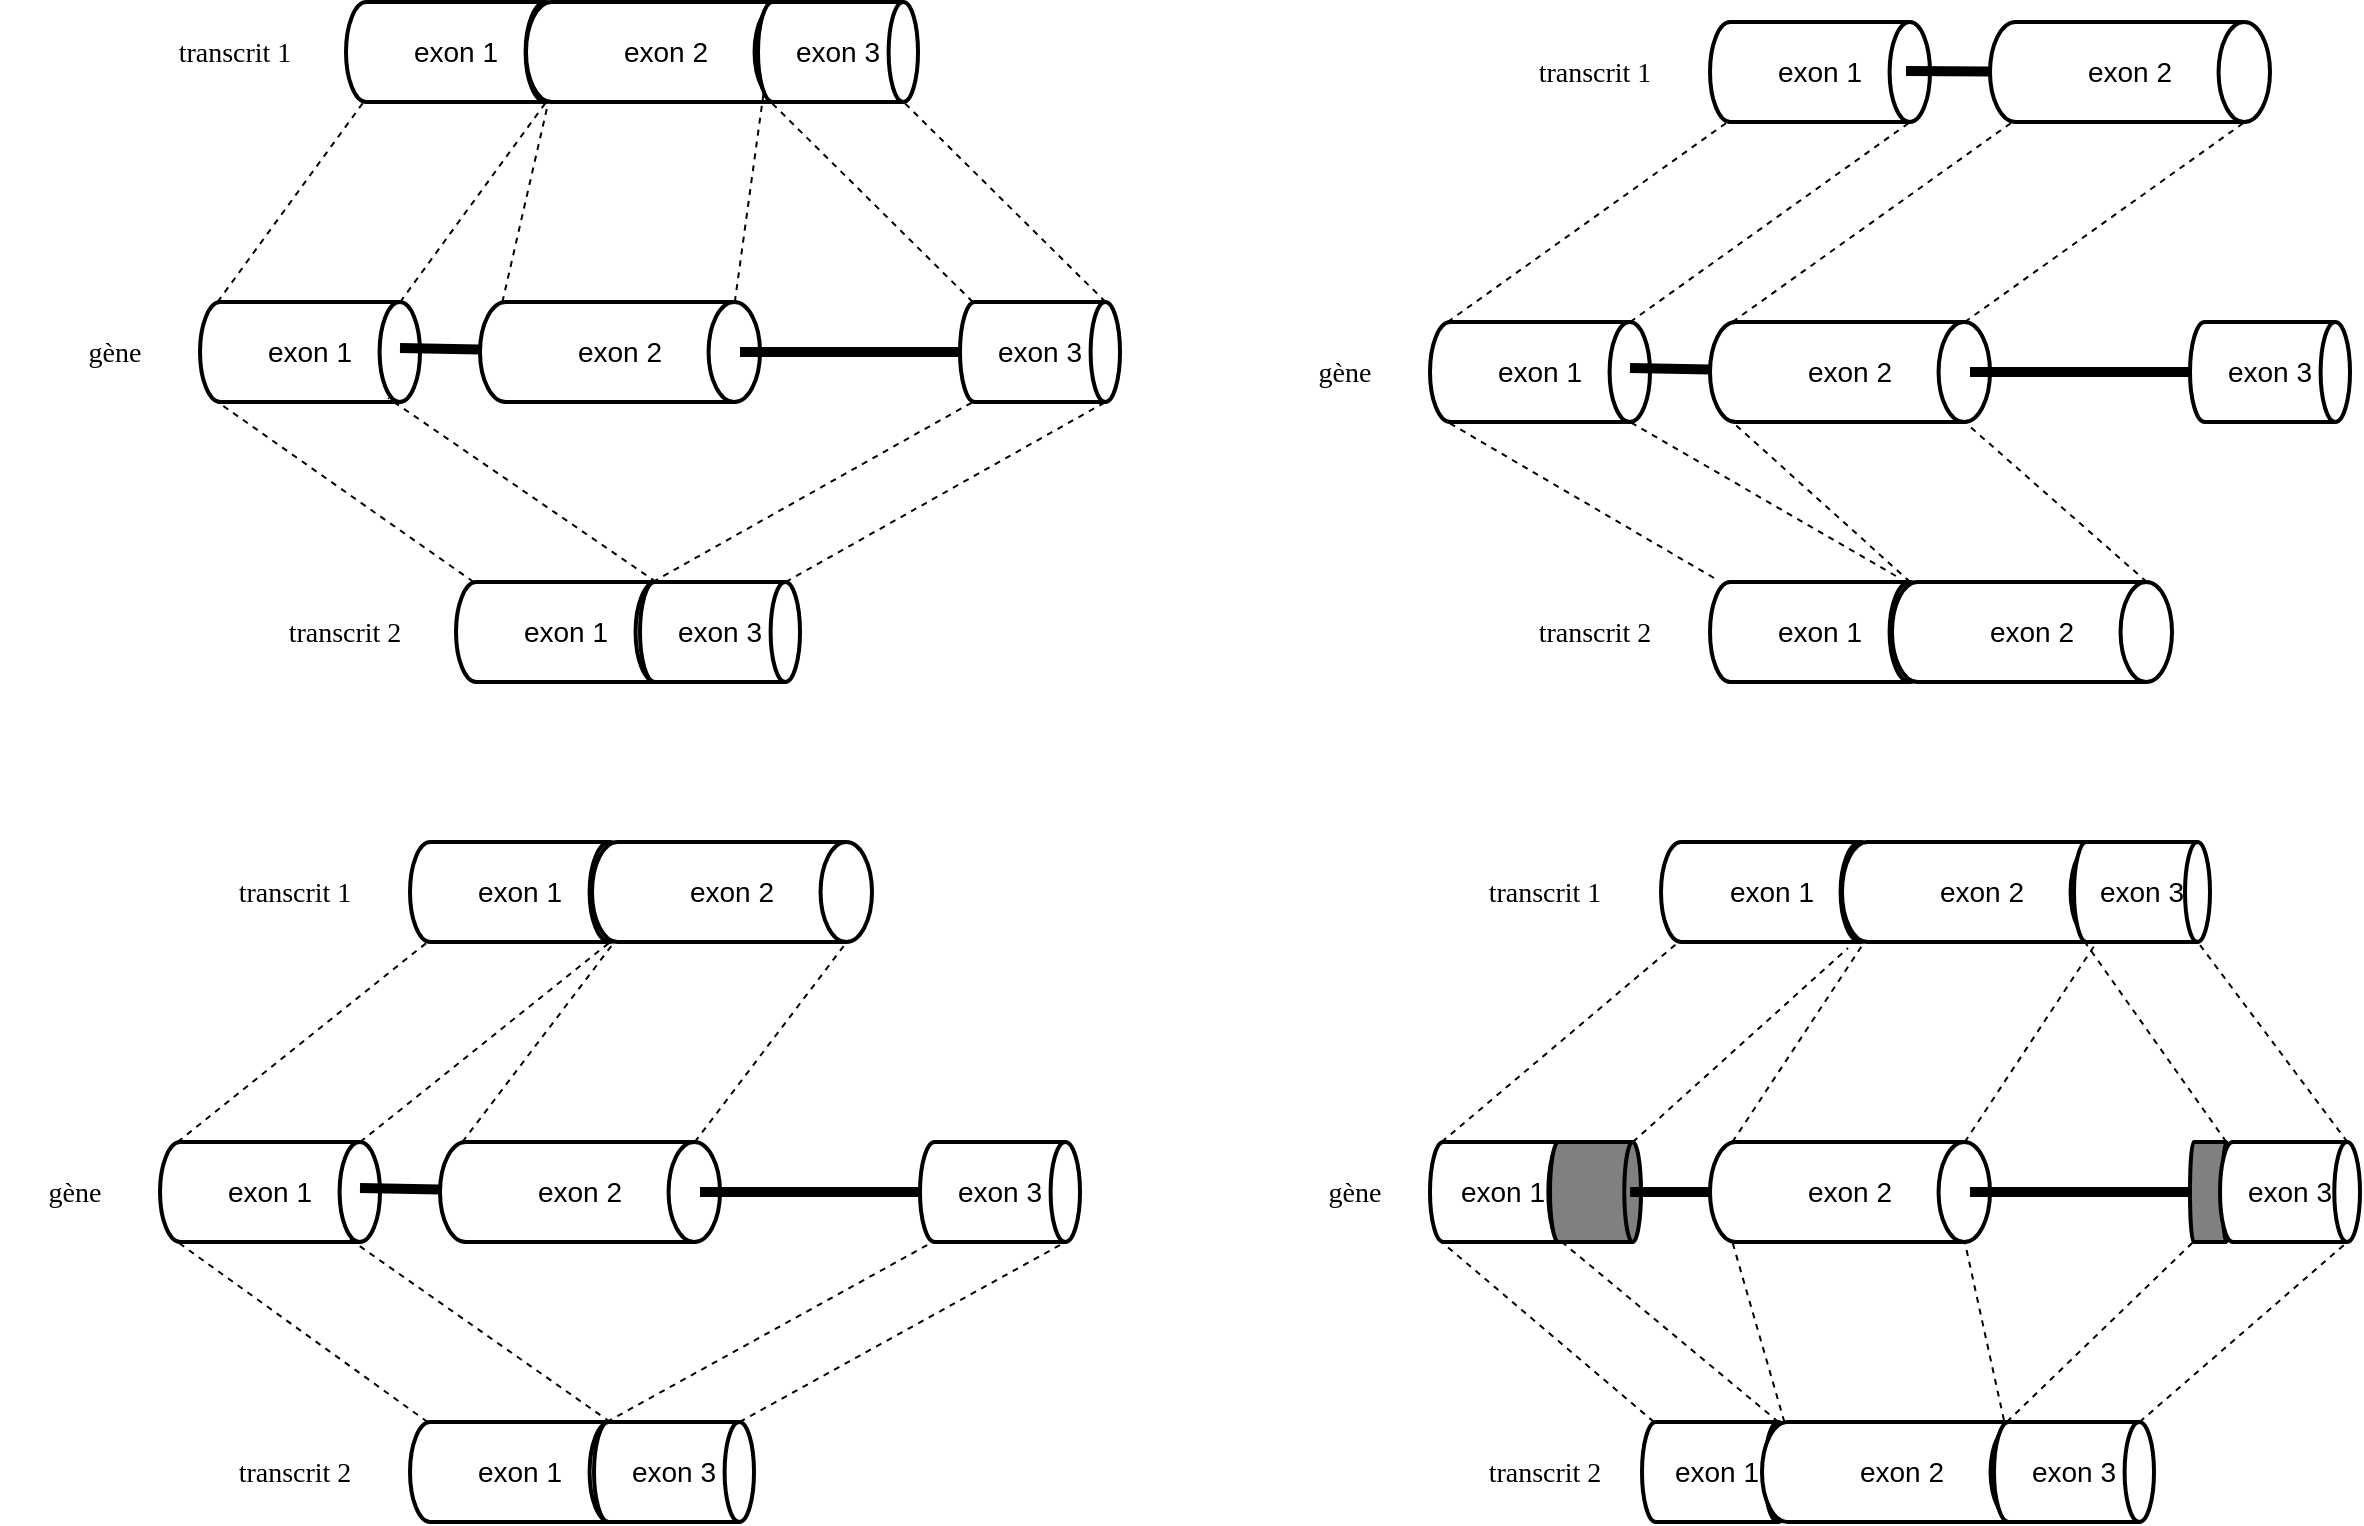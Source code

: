 <mxfile version="24.3.1" type="device">
  <diagram name="Chap1" id="8MCwnKJL2M6YkBLwLRT3">
    <mxGraphModel dx="2049" dy="1217" grid="1" gridSize="10" guides="1" tooltips="1" connect="1" arrows="1" fold="1" page="1" pageScale="1" pageWidth="850" pageHeight="1100" background="none" math="0" shadow="0">
      <root>
        <mxCell id="0" />
        <mxCell id="1" parent="0" />
        <mxCell id="i99JaRZohKiQuhW2JAXG-102" value="" style="strokeWidth=2;html=1;shape=mxgraph.flowchart.direct_data;whiteSpace=wrap;labelBackgroundColor=none;fillColor=#808080;fontSize=14;" parent="1" vertex="1">
          <mxGeometry x="1465" y="680" width="20" height="50" as="geometry" />
        </mxCell>
        <mxCell id="i99JaRZohKiQuhW2JAXG-124" value="exon 1" style="strokeWidth=2;html=1;shape=mxgraph.flowchart.direct_data;whiteSpace=wrap;labelBackgroundColor=none;fontSize=14;" parent="1" vertex="1">
          <mxGeometry x="1200.5" y="530" width="110" height="50" as="geometry" />
        </mxCell>
        <mxCell id="i99JaRZohKiQuhW2JAXG-73" value="exon 3" style="strokeWidth=2;html=1;shape=mxgraph.flowchart.direct_data;whiteSpace=wrap;labelBackgroundColor=none;fontSize=14;" parent="1" vertex="1">
          <mxGeometry x="1480" y="680" width="70" height="50" as="geometry" />
        </mxCell>
        <mxCell id="i99JaRZohKiQuhW2JAXG-83" value="exon 2" style="strokeWidth=2;html=1;shape=mxgraph.flowchart.direct_data;whiteSpace=wrap;labelBackgroundColor=none;fontSize=14;" parent="1" vertex="1">
          <mxGeometry x="1291" y="530" width="140" height="50" as="geometry" />
        </mxCell>
        <mxCell id="i99JaRZohKiQuhW2JAXG-91" value="exon 3" style="strokeWidth=2;html=1;shape=mxgraph.flowchart.direct_data;whiteSpace=wrap;labelBackgroundColor=none;fontSize=14;align=center;" parent="1" vertex="1">
          <mxGeometry x="1407" y="530" width="68" height="50" as="geometry" />
        </mxCell>
        <mxCell id="i99JaRZohKiQuhW2JAXG-2" value="exon 1" style="strokeWidth=2;html=1;shape=mxgraph.flowchart.direct_data;whiteSpace=wrap;labelBackgroundColor=none;fontSize=14;" parent="1" vertex="1">
          <mxGeometry x="470" y="260" width="110" height="50" as="geometry" />
        </mxCell>
        <mxCell id="i99JaRZohKiQuhW2JAXG-3" value="exon 2" style="strokeWidth=2;html=1;shape=mxgraph.flowchart.direct_data;whiteSpace=wrap;labelBackgroundColor=none;fontSize=14;" parent="1" vertex="1">
          <mxGeometry x="610" y="260" width="140" height="50" as="geometry" />
        </mxCell>
        <mxCell id="i99JaRZohKiQuhW2JAXG-4" value="exon 3" style="strokeWidth=2;html=1;shape=mxgraph.flowchart.direct_data;whiteSpace=wrap;labelBackgroundColor=none;fontSize=14;" parent="1" vertex="1">
          <mxGeometry x="850" y="260" width="80" height="50" as="geometry" />
        </mxCell>
        <mxCell id="i99JaRZohKiQuhW2JAXG-5" value="" style="endArrow=none;html=1;rounded=0;strokeWidth=5;labelBackgroundColor=none;fontColor=default;fontSize=14;" parent="1" target="i99JaRZohKiQuhW2JAXG-3" edge="1">
          <mxGeometry width="50" height="50" relative="1" as="geometry">
            <mxPoint x="570" y="283" as="sourcePoint" />
            <mxPoint x="610" y="285.105" as="targetPoint" />
          </mxGeometry>
        </mxCell>
        <mxCell id="i99JaRZohKiQuhW2JAXG-6" value="" style="endArrow=none;html=1;rounded=0;strokeWidth=5;entryX=0;entryY=0.5;entryDx=0;entryDy=0;entryPerimeter=0;labelBackgroundColor=none;fontColor=default;fontSize=14;" parent="1" target="i99JaRZohKiQuhW2JAXG-4" edge="1">
          <mxGeometry width="50" height="50" relative="1" as="geometry">
            <mxPoint x="740" y="285" as="sourcePoint" />
            <mxPoint x="750" y="285.5" as="targetPoint" />
          </mxGeometry>
        </mxCell>
        <mxCell id="i99JaRZohKiQuhW2JAXG-14" value="exon 1" style="strokeWidth=2;html=1;shape=mxgraph.flowchart.direct_data;whiteSpace=wrap;labelBackgroundColor=none;fontSize=14;" parent="1" vertex="1">
          <mxGeometry x="598" y="400" width="110" height="50" as="geometry" />
        </mxCell>
        <mxCell id="i99JaRZohKiQuhW2JAXG-16" value="exon 3" style="strokeWidth=2;html=1;shape=mxgraph.flowchart.direct_data;whiteSpace=wrap;labelBackgroundColor=none;fontSize=14;" parent="1" vertex="1">
          <mxGeometry x="690" y="400" width="80" height="50" as="geometry" />
        </mxCell>
        <mxCell id="i99JaRZohKiQuhW2JAXG-21" value="" style="endArrow=none;html=1;rounded=0;entryX=0.08;entryY=1;entryDx=0;entryDy=0;entryPerimeter=0;exitX=0.08;exitY=0;exitDx=0;exitDy=0;exitPerimeter=0;curved=0;labelBackgroundColor=none;fontColor=default;dashed=1;fontSize=14;" parent="1" source="i99JaRZohKiQuhW2JAXG-14" target="i99JaRZohKiQuhW2JAXG-2" edge="1">
          <mxGeometry width="50" height="50" relative="1" as="geometry">
            <mxPoint x="620" y="400" as="sourcePoint" />
            <mxPoint x="670" y="350" as="targetPoint" />
          </mxGeometry>
        </mxCell>
        <mxCell id="i99JaRZohKiQuhW2JAXG-22" value="" style="endArrow=none;html=1;rounded=0;entryX=0.855;entryY=0.96;entryDx=0;entryDy=0;entryPerimeter=0;exitX=0.91;exitY=0;exitDx=0;exitDy=0;exitPerimeter=0;labelBackgroundColor=none;fontColor=default;dashed=1;fontSize=14;" parent="1" source="i99JaRZohKiQuhW2JAXG-14" target="i99JaRZohKiQuhW2JAXG-2" edge="1">
          <mxGeometry width="50" height="50" relative="1" as="geometry">
            <mxPoint x="620" y="400" as="sourcePoint" />
            <mxPoint x="670" y="350" as="targetPoint" />
          </mxGeometry>
        </mxCell>
        <mxCell id="i99JaRZohKiQuhW2JAXG-23" value="" style="endArrow=none;html=1;rounded=0;entryX=0.08;entryY=1;entryDx=0;entryDy=0;entryPerimeter=0;exitX=0.08;exitY=0;exitDx=0;exitDy=0;exitPerimeter=0;labelBackgroundColor=none;fontColor=default;dashed=1;fontSize=14;" parent="1" source="i99JaRZohKiQuhW2JAXG-16" target="i99JaRZohKiQuhW2JAXG-4" edge="1">
          <mxGeometry width="50" height="50" relative="1" as="geometry">
            <mxPoint x="629" y="380" as="sourcePoint" />
            <mxPoint x="489" y="320" as="targetPoint" />
          </mxGeometry>
        </mxCell>
        <mxCell id="i99JaRZohKiQuhW2JAXG-24" value="" style="endArrow=none;html=1;rounded=0;entryX=0.91;entryY=1;entryDx=0;entryDy=0;entryPerimeter=0;exitX=0.91;exitY=0;exitDx=0;exitDy=0;exitPerimeter=0;labelBackgroundColor=none;fontColor=default;dashed=1;fontSize=14;" parent="1" source="i99JaRZohKiQuhW2JAXG-16" target="i99JaRZohKiQuhW2JAXG-4" edge="1">
          <mxGeometry width="50" height="50" relative="1" as="geometry">
            <mxPoint x="639" y="390" as="sourcePoint" />
            <mxPoint x="499" y="330" as="targetPoint" />
          </mxGeometry>
        </mxCell>
        <mxCell id="i99JaRZohKiQuhW2JAXG-25" value="exon 1" style="strokeWidth=2;html=1;shape=mxgraph.flowchart.direct_data;whiteSpace=wrap;labelBackgroundColor=none;fontSize=14;" parent="1" vertex="1">
          <mxGeometry x="450" y="680" width="110" height="50" as="geometry" />
        </mxCell>
        <mxCell id="i99JaRZohKiQuhW2JAXG-26" value="exon 2" style="strokeWidth=2;html=1;shape=mxgraph.flowchart.direct_data;whiteSpace=wrap;labelBackgroundColor=none;fontSize=14;" parent="1" vertex="1">
          <mxGeometry x="590" y="680" width="140" height="50" as="geometry" />
        </mxCell>
        <mxCell id="i99JaRZohKiQuhW2JAXG-27" value="exon 3" style="strokeWidth=2;html=1;shape=mxgraph.flowchart.direct_data;whiteSpace=wrap;labelBackgroundColor=none;fontSize=14;" parent="1" vertex="1">
          <mxGeometry x="830" y="680" width="80" height="50" as="geometry" />
        </mxCell>
        <mxCell id="i99JaRZohKiQuhW2JAXG-28" value="" style="endArrow=none;html=1;rounded=0;strokeWidth=5;labelBackgroundColor=none;fontColor=default;fontSize=14;" parent="1" target="i99JaRZohKiQuhW2JAXG-26" edge="1">
          <mxGeometry width="50" height="50" relative="1" as="geometry">
            <mxPoint x="550" y="703" as="sourcePoint" />
            <mxPoint x="590" y="705.105" as="targetPoint" />
          </mxGeometry>
        </mxCell>
        <mxCell id="i99JaRZohKiQuhW2JAXG-29" value="" style="endArrow=none;html=1;rounded=0;strokeWidth=5;entryX=0;entryY=0.5;entryDx=0;entryDy=0;entryPerimeter=0;labelBackgroundColor=none;fontColor=default;fontSize=14;" parent="1" target="i99JaRZohKiQuhW2JAXG-27" edge="1">
          <mxGeometry width="50" height="50" relative="1" as="geometry">
            <mxPoint x="720" y="705" as="sourcePoint" />
            <mxPoint x="730" y="705.5" as="targetPoint" />
          </mxGeometry>
        </mxCell>
        <mxCell id="i99JaRZohKiQuhW2JAXG-30" value="exon 1" style="strokeWidth=2;html=1;shape=mxgraph.flowchart.direct_data;whiteSpace=wrap;labelBackgroundColor=none;fontSize=14;" parent="1" vertex="1">
          <mxGeometry x="575" y="820" width="110" height="50" as="geometry" />
        </mxCell>
        <mxCell id="i99JaRZohKiQuhW2JAXG-31" value="exon 3" style="strokeWidth=2;html=1;shape=mxgraph.flowchart.direct_data;whiteSpace=wrap;labelBackgroundColor=none;fontSize=14;" parent="1" vertex="1">
          <mxGeometry x="667" y="820" width="80" height="50" as="geometry" />
        </mxCell>
        <mxCell id="i99JaRZohKiQuhW2JAXG-32" value="" style="endArrow=none;html=1;rounded=0;entryX=0.08;entryY=1;entryDx=0;entryDy=0;entryPerimeter=0;exitX=0.08;exitY=0;exitDx=0;exitDy=0;exitPerimeter=0;curved=0;labelBackgroundColor=none;fontColor=default;dashed=1;strokeWidth=1;fontSize=14;" parent="1" source="i99JaRZohKiQuhW2JAXG-30" target="i99JaRZohKiQuhW2JAXG-25" edge="1">
          <mxGeometry width="50" height="50" relative="1" as="geometry">
            <mxPoint x="600" y="820" as="sourcePoint" />
            <mxPoint x="650" y="770" as="targetPoint" />
          </mxGeometry>
        </mxCell>
        <mxCell id="i99JaRZohKiQuhW2JAXG-33" value="" style="endArrow=none;html=1;rounded=0;entryX=0.855;entryY=0.96;entryDx=0;entryDy=0;entryPerimeter=0;exitX=0.91;exitY=0;exitDx=0;exitDy=0;exitPerimeter=0;labelBackgroundColor=none;fontColor=default;dashed=1;strokeWidth=1;fontSize=14;" parent="1" source="i99JaRZohKiQuhW2JAXG-30" target="i99JaRZohKiQuhW2JAXG-25" edge="1">
          <mxGeometry width="50" height="50" relative="1" as="geometry">
            <mxPoint x="600" y="820" as="sourcePoint" />
            <mxPoint x="650" y="770" as="targetPoint" />
          </mxGeometry>
        </mxCell>
        <mxCell id="i99JaRZohKiQuhW2JAXG-34" value="" style="endArrow=none;html=1;rounded=0;entryX=0.08;entryY=1;entryDx=0;entryDy=0;entryPerimeter=0;exitX=0.08;exitY=0;exitDx=0;exitDy=0;exitPerimeter=0;labelBackgroundColor=none;fontColor=default;dashed=1;strokeWidth=1;fontSize=14;" parent="1" source="i99JaRZohKiQuhW2JAXG-31" target="i99JaRZohKiQuhW2JAXG-27" edge="1">
          <mxGeometry width="50" height="50" relative="1" as="geometry">
            <mxPoint x="609" y="800" as="sourcePoint" />
            <mxPoint x="469" y="740" as="targetPoint" />
          </mxGeometry>
        </mxCell>
        <mxCell id="i99JaRZohKiQuhW2JAXG-35" value="" style="endArrow=none;html=1;rounded=0;entryX=0.91;entryY=1;entryDx=0;entryDy=0;entryPerimeter=0;exitX=0.91;exitY=0;exitDx=0;exitDy=0;exitPerimeter=0;labelBackgroundColor=none;fontColor=default;dashed=1;strokeWidth=1;fontSize=14;" parent="1" source="i99JaRZohKiQuhW2JAXG-31" target="i99JaRZohKiQuhW2JAXG-27" edge="1">
          <mxGeometry width="50" height="50" relative="1" as="geometry">
            <mxPoint x="619" y="810" as="sourcePoint" />
            <mxPoint x="479" y="750" as="targetPoint" />
          </mxGeometry>
        </mxCell>
        <mxCell id="i99JaRZohKiQuhW2JAXG-36" value="exon 1" style="strokeWidth=2;html=1;shape=mxgraph.flowchart.direct_data;whiteSpace=wrap;labelBackgroundColor=none;fontSize=14;" parent="1" vertex="1">
          <mxGeometry x="575" y="530" width="110" height="50" as="geometry" />
        </mxCell>
        <mxCell id="i99JaRZohKiQuhW2JAXG-37" value="exon 2" style="strokeWidth=2;html=1;shape=mxgraph.flowchart.direct_data;whiteSpace=wrap;labelBackgroundColor=none;fontSize=14;" parent="1" vertex="1">
          <mxGeometry x="666" y="530" width="140" height="50" as="geometry" />
        </mxCell>
        <mxCell id="i99JaRZohKiQuhW2JAXG-38" value="" style="endArrow=none;html=1;rounded=0;entryX=0.08;entryY=1;entryDx=0;entryDy=0;entryPerimeter=0;exitX=0.08;exitY=0;exitDx=0;exitDy=0;exitPerimeter=0;labelBackgroundColor=none;fontColor=default;strokeWidth=1;dashed=1;fontSize=14;" parent="1" source="i99JaRZohKiQuhW2JAXG-25" target="i99JaRZohKiQuhW2JAXG-36" edge="1">
          <mxGeometry width="50" height="50" relative="1" as="geometry">
            <mxPoint x="685" y="830" as="sourcePoint" />
            <mxPoint x="554" y="738" as="targetPoint" />
          </mxGeometry>
        </mxCell>
        <mxCell id="i99JaRZohKiQuhW2JAXG-39" value="" style="endArrow=none;html=1;rounded=0;entryX=0.91;entryY=1;entryDx=0;entryDy=0;entryPerimeter=0;exitX=0.91;exitY=0;exitDx=0;exitDy=0;exitPerimeter=0;labelBackgroundColor=none;fontColor=default;strokeWidth=1;dashed=1;fontSize=14;" parent="1" source="i99JaRZohKiQuhW2JAXG-25" target="i99JaRZohKiQuhW2JAXG-36" edge="1">
          <mxGeometry width="50" height="50" relative="1" as="geometry">
            <mxPoint x="695" y="840" as="sourcePoint" />
            <mxPoint x="564" y="748" as="targetPoint" />
          </mxGeometry>
        </mxCell>
        <mxCell id="i99JaRZohKiQuhW2JAXG-40" value="" style="endArrow=none;html=1;rounded=0;entryX=0.08;entryY=1;entryDx=0;entryDy=0;entryPerimeter=0;exitX=0.08;exitY=0;exitDx=0;exitDy=0;exitPerimeter=0;labelBackgroundColor=none;fontColor=default;dashed=1;strokeWidth=1;fontSize=14;" parent="1" source="i99JaRZohKiQuhW2JAXG-26" target="i99JaRZohKiQuhW2JAXG-37" edge="1">
          <mxGeometry width="50" height="50" relative="1" as="geometry">
            <mxPoint x="705" y="850" as="sourcePoint" />
            <mxPoint x="574" y="758" as="targetPoint" />
          </mxGeometry>
        </mxCell>
        <mxCell id="i99JaRZohKiQuhW2JAXG-41" value="" style="endArrow=none;html=1;rounded=0;entryX=0.91;entryY=1;entryDx=0;entryDy=0;entryPerimeter=0;exitX=0.91;exitY=0;exitDx=0;exitDy=0;exitPerimeter=0;labelBackgroundColor=none;fontColor=default;dashed=1;strokeWidth=1;fontSize=14;" parent="1" source="i99JaRZohKiQuhW2JAXG-26" target="i99JaRZohKiQuhW2JAXG-37" edge="1">
          <mxGeometry width="50" height="50" relative="1" as="geometry">
            <mxPoint x="715" y="860" as="sourcePoint" />
            <mxPoint x="584" y="768" as="targetPoint" />
          </mxGeometry>
        </mxCell>
        <mxCell id="i99JaRZohKiQuhW2JAXG-42" value="&lt;font style=&quot;font-size: 14px;&quot; face=&quot;Verdana&quot;&gt;transcrit 1&lt;/font&gt;" style="text;html=1;align=center;verticalAlign=middle;whiteSpace=wrap;rounded=0;fontSize=14;" parent="1" vertex="1">
          <mxGeometry x="480" y="540" width="75" height="30" as="geometry" />
        </mxCell>
        <mxCell id="i99JaRZohKiQuhW2JAXG-43" value="&lt;font style=&quot;font-size: 14px;&quot; face=&quot;Verdana&quot;&gt;transcrit 2&lt;/font&gt;" style="text;html=1;align=center;verticalAlign=middle;whiteSpace=wrap;rounded=0;fontSize=14;" parent="1" vertex="1">
          <mxGeometry x="480" y="830" width="75" height="30" as="geometry" />
        </mxCell>
        <mxCell id="i99JaRZohKiQuhW2JAXG-44" value="&lt;font style=&quot;font-size: 14px;&quot; face=&quot;Verdana&quot;&gt;gène&lt;/font&gt;" style="text;html=1;align=center;verticalAlign=middle;whiteSpace=wrap;rounded=0;fontSize=14;" parent="1" vertex="1">
          <mxGeometry x="370" y="690" width="75" height="30" as="geometry" />
        </mxCell>
        <mxCell id="i99JaRZohKiQuhW2JAXG-45" value="&lt;font style=&quot;font-size: 14px;&quot; face=&quot;Verdana&quot;&gt;gène&lt;/font&gt;" style="text;html=1;align=center;verticalAlign=middle;whiteSpace=wrap;rounded=0;fontSize=14;" parent="1" vertex="1">
          <mxGeometry x="390" y="270" width="75" height="30" as="geometry" />
        </mxCell>
        <mxCell id="i99JaRZohKiQuhW2JAXG-46" value="&lt;font style=&quot;font-size: 14px;&quot; face=&quot;Verdana&quot;&gt;transcrit 1&lt;/font&gt;" style="text;html=1;align=center;verticalAlign=middle;whiteSpace=wrap;rounded=0;fontSize=14;" parent="1" vertex="1">
          <mxGeometry x="450" y="120" width="75" height="30" as="geometry" />
        </mxCell>
        <mxCell id="i99JaRZohKiQuhW2JAXG-47" value="exon 1" style="strokeWidth=2;html=1;shape=mxgraph.flowchart.direct_data;whiteSpace=wrap;labelBackgroundColor=none;fontSize=14;" parent="1" vertex="1">
          <mxGeometry x="1085" y="270" width="110" height="50" as="geometry" />
        </mxCell>
        <mxCell id="i99JaRZohKiQuhW2JAXG-48" value="exon 2" style="strokeWidth=2;html=1;shape=mxgraph.flowchart.direct_data;whiteSpace=wrap;labelBackgroundColor=none;fontSize=14;" parent="1" vertex="1">
          <mxGeometry x="1225" y="270" width="140" height="50" as="geometry" />
        </mxCell>
        <mxCell id="i99JaRZohKiQuhW2JAXG-49" value="exon 3" style="strokeWidth=2;html=1;shape=mxgraph.flowchart.direct_data;whiteSpace=wrap;labelBackgroundColor=none;fontSize=14;" parent="1" vertex="1">
          <mxGeometry x="1465" y="270" width="80" height="50" as="geometry" />
        </mxCell>
        <mxCell id="i99JaRZohKiQuhW2JAXG-50" value="" style="endArrow=none;html=1;rounded=0;strokeWidth=5;labelBackgroundColor=none;fontColor=default;fontSize=14;" parent="1" target="i99JaRZohKiQuhW2JAXG-48" edge="1">
          <mxGeometry width="50" height="50" relative="1" as="geometry">
            <mxPoint x="1185" y="293" as="sourcePoint" />
            <mxPoint x="1225" y="295.105" as="targetPoint" />
          </mxGeometry>
        </mxCell>
        <mxCell id="i99JaRZohKiQuhW2JAXG-51" value="" style="endArrow=none;html=1;rounded=0;strokeWidth=5;entryX=0;entryY=0.5;entryDx=0;entryDy=0;entryPerimeter=0;labelBackgroundColor=none;fontColor=default;fontSize=14;" parent="1" target="i99JaRZohKiQuhW2JAXG-49" edge="1">
          <mxGeometry width="50" height="50" relative="1" as="geometry">
            <mxPoint x="1355" y="295" as="sourcePoint" />
            <mxPoint x="1365" y="295.5" as="targetPoint" />
          </mxGeometry>
        </mxCell>
        <mxCell id="i99JaRZohKiQuhW2JAXG-58" value="exon 1" style="strokeWidth=2;html=1;shape=mxgraph.flowchart.direct_data;whiteSpace=wrap;labelBackgroundColor=none;fontSize=14;" parent="1" vertex="1">
          <mxGeometry x="1225" y="120" width="110" height="50" as="geometry" />
        </mxCell>
        <mxCell id="i99JaRZohKiQuhW2JAXG-59" value="exon 2" style="strokeWidth=2;html=1;shape=mxgraph.flowchart.direct_data;whiteSpace=wrap;labelBackgroundColor=none;fontSize=14;" parent="1" vertex="1">
          <mxGeometry x="1365" y="120" width="140" height="50" as="geometry" />
        </mxCell>
        <mxCell id="i99JaRZohKiQuhW2JAXG-60" value="" style="endArrow=none;html=1;rounded=0;entryX=0.08;entryY=1;entryDx=0;entryDy=0;entryPerimeter=0;exitX=0.08;exitY=0;exitDx=0;exitDy=0;exitPerimeter=0;labelBackgroundColor=none;fontColor=default;strokeWidth=1;dashed=1;fontSize=14;" parent="1" source="i99JaRZohKiQuhW2JAXG-47" target="i99JaRZohKiQuhW2JAXG-58" edge="1">
          <mxGeometry width="50" height="50" relative="1" as="geometry">
            <mxPoint x="1320" y="410" as="sourcePoint" />
            <mxPoint x="1189" y="318" as="targetPoint" />
          </mxGeometry>
        </mxCell>
        <mxCell id="i99JaRZohKiQuhW2JAXG-61" value="" style="endArrow=none;html=1;rounded=0;entryX=0.91;entryY=1;entryDx=0;entryDy=0;entryPerimeter=0;exitX=0.91;exitY=0;exitDx=0;exitDy=0;exitPerimeter=0;labelBackgroundColor=none;fontColor=default;strokeWidth=1;dashed=1;fontSize=14;" parent="1" source="i99JaRZohKiQuhW2JAXG-47" target="i99JaRZohKiQuhW2JAXG-58" edge="1">
          <mxGeometry width="50" height="50" relative="1" as="geometry">
            <mxPoint x="1330" y="420" as="sourcePoint" />
            <mxPoint x="1199" y="328" as="targetPoint" />
          </mxGeometry>
        </mxCell>
        <mxCell id="i99JaRZohKiQuhW2JAXG-62" value="" style="endArrow=none;html=1;rounded=0;entryX=0.08;entryY=1;entryDx=0;entryDy=0;entryPerimeter=0;exitX=0.08;exitY=0;exitDx=0;exitDy=0;exitPerimeter=0;labelBackgroundColor=none;fontColor=default;dashed=1;strokeWidth=1;fontSize=14;" parent="1" source="i99JaRZohKiQuhW2JAXG-48" target="i99JaRZohKiQuhW2JAXG-59" edge="1">
          <mxGeometry width="50" height="50" relative="1" as="geometry">
            <mxPoint x="1340" y="430" as="sourcePoint" />
            <mxPoint x="1209" y="338" as="targetPoint" />
          </mxGeometry>
        </mxCell>
        <mxCell id="i99JaRZohKiQuhW2JAXG-63" value="" style="endArrow=none;html=1;rounded=0;entryX=0.91;entryY=1;entryDx=0;entryDy=0;entryPerimeter=0;exitX=0.91;exitY=0;exitDx=0;exitDy=0;exitPerimeter=0;labelBackgroundColor=none;fontColor=default;dashed=1;strokeWidth=1;fontSize=14;" parent="1" source="i99JaRZohKiQuhW2JAXG-48" target="i99JaRZohKiQuhW2JAXG-59" edge="1">
          <mxGeometry width="50" height="50" relative="1" as="geometry">
            <mxPoint x="1350" y="440" as="sourcePoint" />
            <mxPoint x="1219" y="348" as="targetPoint" />
          </mxGeometry>
        </mxCell>
        <mxCell id="i99JaRZohKiQuhW2JAXG-64" value="&lt;font style=&quot;font-size: 14px;&quot; face=&quot;Verdana&quot;&gt;transcrit 1&lt;/font&gt;" style="text;html=1;align=center;verticalAlign=middle;whiteSpace=wrap;rounded=0;fontSize=14;" parent="1" vertex="1">
          <mxGeometry x="1130" y="130" width="75" height="30" as="geometry" />
        </mxCell>
        <mxCell id="i99JaRZohKiQuhW2JAXG-66" value="&lt;font style=&quot;font-size: 14px;&quot; face=&quot;Verdana&quot;&gt;gène&lt;/font&gt;" style="text;html=1;align=center;verticalAlign=middle;whiteSpace=wrap;rounded=0;fontSize=14;" parent="1" vertex="1">
          <mxGeometry x="1005" y="280" width="75" height="30" as="geometry" />
        </mxCell>
        <mxCell id="i99JaRZohKiQuhW2JAXG-67" value="" style="endArrow=none;html=1;rounded=0;strokeWidth=5;labelBackgroundColor=none;fontColor=default;fontSize=14;" parent="1" target="i99JaRZohKiQuhW2JAXG-59" edge="1">
          <mxGeometry width="50" height="50" relative="1" as="geometry">
            <mxPoint x="1323" y="144.5" as="sourcePoint" />
            <mxPoint x="1363" y="145.5" as="targetPoint" />
          </mxGeometry>
        </mxCell>
        <mxCell id="i99JaRZohKiQuhW2JAXG-72" value="exon 2" style="strokeWidth=2;html=1;shape=mxgraph.flowchart.direct_data;whiteSpace=wrap;labelBackgroundColor=none;fontSize=14;" parent="1" vertex="1">
          <mxGeometry x="1225" y="680" width="140" height="50" as="geometry" />
        </mxCell>
        <mxCell id="i99JaRZohKiQuhW2JAXG-76" value="exon 1" style="strokeWidth=2;html=1;shape=mxgraph.flowchart.direct_data;whiteSpace=wrap;labelBackgroundColor=none;fontSize=14;" parent="1" vertex="1">
          <mxGeometry x="1191" y="820" width="75" height="50" as="geometry" />
        </mxCell>
        <mxCell id="i99JaRZohKiQuhW2JAXG-78" value="" style="endArrow=none;html=1;rounded=0;entryX=0.08;entryY=1;entryDx=0;entryDy=0;entryPerimeter=0;exitX=0.08;exitY=0;exitDx=0;exitDy=0;exitPerimeter=0;curved=0;labelBackgroundColor=none;fontColor=default;dashed=1;strokeWidth=1;fontSize=14;" parent="1" source="i99JaRZohKiQuhW2JAXG-76" target="i99JaRZohKiQuhW2JAXG-71" edge="1">
          <mxGeometry width="50" height="50" relative="1" as="geometry">
            <mxPoint x="1235" y="780" as="sourcePoint" />
            <mxPoint x="1285" y="730" as="targetPoint" />
          </mxGeometry>
        </mxCell>
        <mxCell id="i99JaRZohKiQuhW2JAXG-79" value="" style="endArrow=none;html=1;rounded=0;entryX=0.91;entryY=1;entryDx=0;entryDy=0;entryPerimeter=0;labelBackgroundColor=none;fontColor=default;dashed=1;strokeWidth=1;exitX=0.91;exitY=0;exitDx=0;exitDy=0;exitPerimeter=0;fontSize=14;" parent="1" source="i99JaRZohKiQuhW2JAXG-76" target="i99JaRZohKiQuhW2JAXG-71" edge="1">
          <mxGeometry width="50" height="50" relative="1" as="geometry">
            <mxPoint x="1225" y="770" as="sourcePoint" />
            <mxPoint x="1285" y="730" as="targetPoint" />
          </mxGeometry>
        </mxCell>
        <mxCell id="i99JaRZohKiQuhW2JAXG-80" value="" style="endArrow=none;html=1;rounded=0;entryX=0.08;entryY=1;entryDx=0;entryDy=0;entryPerimeter=0;exitX=0.08;exitY=0;exitDx=0;exitDy=0;exitPerimeter=0;labelBackgroundColor=none;fontColor=default;dashed=1;strokeWidth=1;fontSize=14;" parent="1" source="i99JaRZohKiQuhW2JAXG-77" target="i99JaRZohKiQuhW2JAXG-102" edge="1">
          <mxGeometry width="50" height="50" relative="1" as="geometry">
            <mxPoint x="1244" y="760" as="sourcePoint" />
            <mxPoint x="1104" y="700" as="targetPoint" />
          </mxGeometry>
        </mxCell>
        <mxCell id="i99JaRZohKiQuhW2JAXG-81" value="" style="endArrow=none;html=1;rounded=0;entryX=0.91;entryY=1;entryDx=0;entryDy=0;entryPerimeter=0;exitX=0.91;exitY=0;exitDx=0;exitDy=0;exitPerimeter=0;labelBackgroundColor=none;fontColor=default;dashed=1;strokeWidth=1;fontSize=14;" parent="1" source="i99JaRZohKiQuhW2JAXG-77" target="i99JaRZohKiQuhW2JAXG-73" edge="1">
          <mxGeometry width="50" height="50" relative="1" as="geometry">
            <mxPoint x="1254" y="770" as="sourcePoint" />
            <mxPoint x="1114" y="710" as="targetPoint" />
          </mxGeometry>
        </mxCell>
        <mxCell id="i99JaRZohKiQuhW2JAXG-86" value="" style="endArrow=none;html=1;rounded=0;entryX=0.08;entryY=1;entryDx=0;entryDy=0;entryPerimeter=0;exitX=0.08;exitY=0;exitDx=0;exitDy=0;exitPerimeter=0;labelBackgroundColor=none;fontColor=default;dashed=1;strokeWidth=1;fontSize=14;" parent="1" source="i99JaRZohKiQuhW2JAXG-72" target="i99JaRZohKiQuhW2JAXG-83" edge="1">
          <mxGeometry width="50" height="50" relative="1" as="geometry">
            <mxPoint x="1340" y="810" as="sourcePoint" />
            <mxPoint x="1209" y="718" as="targetPoint" />
          </mxGeometry>
        </mxCell>
        <mxCell id="i99JaRZohKiQuhW2JAXG-88" value="&lt;font style=&quot;font-size: 14px;&quot; face=&quot;Verdana&quot;&gt;transcrit 1&lt;/font&gt;" style="text;html=1;align=center;verticalAlign=middle;whiteSpace=wrap;rounded=0;fontSize=14;" parent="1" vertex="1">
          <mxGeometry x="1105" y="540" width="75" height="30" as="geometry" />
        </mxCell>
        <mxCell id="i99JaRZohKiQuhW2JAXG-89" value="&lt;font style=&quot;font-size: 14px;&quot; face=&quot;Verdana&quot;&gt;transcrit 2&lt;/font&gt;" style="text;html=1;align=center;verticalAlign=middle;whiteSpace=wrap;rounded=0;fontSize=14;" parent="1" vertex="1">
          <mxGeometry x="1105" y="830" width="75" height="30" as="geometry" />
        </mxCell>
        <mxCell id="i99JaRZohKiQuhW2JAXG-90" value="&lt;font style=&quot;font-size: 14px;&quot; face=&quot;Verdana&quot;&gt;gène&lt;/font&gt;" style="text;html=1;align=center;verticalAlign=middle;whiteSpace=wrap;rounded=0;fontSize=14;" parent="1" vertex="1">
          <mxGeometry x="1010" y="690" width="75" height="30" as="geometry" />
        </mxCell>
        <mxCell id="i99JaRZohKiQuhW2JAXG-93" value="" style="endArrow=none;html=1;rounded=0;labelBackgroundColor=none;fontColor=default;dashed=1;strokeWidth=1;entryX=0.91;entryY=1;entryDx=0;entryDy=0;entryPerimeter=0;exitX=0.91;exitY=0;exitDx=0;exitDy=0;exitPerimeter=0;fontSize=14;" parent="1" source="i99JaRZohKiQuhW2JAXG-72" target="i99JaRZohKiQuhW2JAXG-83" edge="1">
          <mxGeometry width="50" height="50" relative="1" as="geometry">
            <mxPoint x="1383" y="660" as="sourcePoint" />
            <mxPoint x="1433.5" y="530" as="targetPoint" />
          </mxGeometry>
        </mxCell>
        <mxCell id="i99JaRZohKiQuhW2JAXG-95" value="" style="endArrow=none;html=1;rounded=0;entryX=0.08;entryY=1;entryDx=0;entryDy=0;entryPerimeter=0;exitX=0.91;exitY=0;exitDx=0;exitDy=0;exitPerimeter=0;labelBackgroundColor=none;fontColor=default;dashed=1;strokeWidth=1;fontSize=14;" parent="1" source="i99JaRZohKiQuhW2JAXG-102" target="i99JaRZohKiQuhW2JAXG-91" edge="1">
          <mxGeometry width="50" height="50" relative="1" as="geometry">
            <mxPoint x="1321" y="790" as="sourcePoint" />
            <mxPoint x="1481" y="700" as="targetPoint" />
          </mxGeometry>
        </mxCell>
        <mxCell id="i99JaRZohKiQuhW2JAXG-96" value="" style="endArrow=none;html=1;rounded=0;entryX=0.91;entryY=1;entryDx=0;entryDy=0;entryPerimeter=0;labelBackgroundColor=none;fontColor=default;dashed=1;strokeWidth=1;exitX=0.91;exitY=0;exitDx=0;exitDy=0;exitPerimeter=0;fontSize=14;" parent="1" source="i99JaRZohKiQuhW2JAXG-73" target="i99JaRZohKiQuhW2JAXG-91" edge="1">
          <mxGeometry width="50" height="50" relative="1" as="geometry">
            <mxPoint x="1535" y="680" as="sourcePoint" />
            <mxPoint x="1491" y="710" as="targetPoint" />
          </mxGeometry>
        </mxCell>
        <mxCell id="i99JaRZohKiQuhW2JAXG-97" value="exon 2" style="strokeWidth=2;html=1;shape=mxgraph.flowchart.direct_data;whiteSpace=wrap;labelBackgroundColor=none;fontSize=14;" parent="1" vertex="1">
          <mxGeometry x="1251" y="820" width="140" height="50" as="geometry" />
        </mxCell>
        <mxCell id="i99JaRZohKiQuhW2JAXG-77" value="exon 3" style="strokeWidth=2;html=1;shape=mxgraph.flowchart.direct_data;whiteSpace=wrap;labelBackgroundColor=none;fontSize=14;" parent="1" vertex="1">
          <mxGeometry x="1367" y="820" width="80" height="50" as="geometry" />
        </mxCell>
        <mxCell id="i99JaRZohKiQuhW2JAXG-100" value="" style="endArrow=none;html=1;rounded=0;entryX=0.91;entryY=1;entryDx=0;entryDy=0;entryPerimeter=0;exitX=0.864;exitY=-0.02;exitDx=0;exitDy=0;exitPerimeter=0;labelBackgroundColor=none;fontColor=default;dashed=1;strokeWidth=1;fontSize=14;" parent="1" source="i99JaRZohKiQuhW2JAXG-97" target="i99JaRZohKiQuhW2JAXG-72" edge="1">
          <mxGeometry width="50" height="50" relative="1" as="geometry">
            <mxPoint x="1455" y="790" as="sourcePoint" />
            <mxPoint x="1548" y="700" as="targetPoint" />
          </mxGeometry>
        </mxCell>
        <mxCell id="i99JaRZohKiQuhW2JAXG-101" value="" style="endArrow=none;html=1;rounded=0;entryX=0.08;entryY=1;entryDx=0;entryDy=0;entryPerimeter=0;exitX=0.08;exitY=0;exitDx=0;exitDy=0;exitPerimeter=0;labelBackgroundColor=none;fontColor=default;dashed=1;strokeWidth=1;fontSize=14;" parent="1" source="i99JaRZohKiQuhW2JAXG-97" target="i99JaRZohKiQuhW2JAXG-72" edge="1">
          <mxGeometry width="50" height="50" relative="1" as="geometry">
            <mxPoint x="1465" y="800" as="sourcePoint" />
            <mxPoint x="1558" y="710" as="targetPoint" />
          </mxGeometry>
        </mxCell>
        <mxCell id="i99JaRZohKiQuhW2JAXG-106" value="exon 1" style="strokeWidth=2;html=1;shape=mxgraph.flowchart.direct_data;whiteSpace=wrap;labelBackgroundColor=none;fontSize=14;" parent="1" vertex="1">
          <mxGeometry x="543" y="110" width="110" height="50" as="geometry" />
        </mxCell>
        <mxCell id="i99JaRZohKiQuhW2JAXG-107" value="exon 2" style="strokeWidth=2;html=1;shape=mxgraph.flowchart.direct_data;whiteSpace=wrap;labelBackgroundColor=none;fontSize=14;" parent="1" vertex="1">
          <mxGeometry x="633" y="110" width="140" height="50" as="geometry" />
        </mxCell>
        <mxCell id="i99JaRZohKiQuhW2JAXG-108" value="exon 3" style="strokeWidth=2;html=1;shape=mxgraph.flowchart.direct_data;whiteSpace=wrap;labelBackgroundColor=none;fontSize=14;" parent="1" vertex="1">
          <mxGeometry x="749" y="110" width="80" height="50" as="geometry" />
        </mxCell>
        <mxCell id="i99JaRZohKiQuhW2JAXG-109" value="" style="endArrow=none;html=1;rounded=0;entryX=0.08;entryY=1;entryDx=0;entryDy=0;entryPerimeter=0;exitX=0.08;exitY=0;exitDx=0;exitDy=0;exitPerimeter=0;labelBackgroundColor=none;fontColor=default;dashed=1;fontSize=14;" parent="1" source="i99JaRZohKiQuhW2JAXG-2" target="i99JaRZohKiQuhW2JAXG-106" edge="1">
          <mxGeometry width="50" height="50" relative="1" as="geometry">
            <mxPoint x="705" y="410" as="sourcePoint" />
            <mxPoint x="574" y="318" as="targetPoint" />
          </mxGeometry>
        </mxCell>
        <mxCell id="i99JaRZohKiQuhW2JAXG-110" value="" style="endArrow=none;html=1;rounded=0;entryX=0.91;entryY=1;entryDx=0;entryDy=0;entryPerimeter=0;exitX=0.91;exitY=0;exitDx=0;exitDy=0;exitPerimeter=0;labelBackgroundColor=none;fontColor=default;dashed=1;fontSize=14;" parent="1" source="i99JaRZohKiQuhW2JAXG-2" target="i99JaRZohKiQuhW2JAXG-106" edge="1">
          <mxGeometry width="50" height="50" relative="1" as="geometry">
            <mxPoint x="715" y="420" as="sourcePoint" />
            <mxPoint x="584" y="328" as="targetPoint" />
          </mxGeometry>
        </mxCell>
        <mxCell id="i99JaRZohKiQuhW2JAXG-111" value="" style="endArrow=none;html=1;rounded=0;entryX=0.08;entryY=1;entryDx=0;entryDy=0;entryPerimeter=0;exitX=0.08;exitY=0;exitDx=0;exitDy=0;exitPerimeter=0;labelBackgroundColor=none;fontColor=default;dashed=1;fontSize=14;" parent="1" source="i99JaRZohKiQuhW2JAXG-3" target="i99JaRZohKiQuhW2JAXG-107" edge="1">
          <mxGeometry width="50" height="50" relative="1" as="geometry">
            <mxPoint x="725" y="430" as="sourcePoint" />
            <mxPoint x="594" y="338" as="targetPoint" />
          </mxGeometry>
        </mxCell>
        <mxCell id="i99JaRZohKiQuhW2JAXG-112" value="" style="endArrow=none;html=1;rounded=0;entryX=0.85;entryY=0.88;entryDx=0;entryDy=0;entryPerimeter=0;exitX=0.91;exitY=0;exitDx=0;exitDy=0;exitPerimeter=0;labelBackgroundColor=none;fontColor=default;dashed=1;fontSize=14;" parent="1" source="i99JaRZohKiQuhW2JAXG-3" target="i99JaRZohKiQuhW2JAXG-107" edge="1">
          <mxGeometry width="50" height="50" relative="1" as="geometry">
            <mxPoint x="735" y="440" as="sourcePoint" />
            <mxPoint x="604" y="348" as="targetPoint" />
          </mxGeometry>
        </mxCell>
        <mxCell id="i99JaRZohKiQuhW2JAXG-113" value="" style="endArrow=none;html=1;rounded=0;entryX=0.08;entryY=1;entryDx=0;entryDy=0;entryPerimeter=0;exitX=0.08;exitY=0;exitDx=0;exitDy=0;exitPerimeter=0;labelBackgroundColor=none;fontColor=default;dashed=1;fontSize=14;" parent="1" source="i99JaRZohKiQuhW2JAXG-4" target="i99JaRZohKiQuhW2JAXG-108" edge="1">
          <mxGeometry width="50" height="50" relative="1" as="geometry">
            <mxPoint x="745" y="450" as="sourcePoint" />
            <mxPoint x="614" y="358" as="targetPoint" />
          </mxGeometry>
        </mxCell>
        <mxCell id="i99JaRZohKiQuhW2JAXG-114" value="" style="endArrow=none;html=1;rounded=0;exitX=0.91;exitY=0;exitDx=0;exitDy=0;exitPerimeter=0;labelBackgroundColor=none;fontColor=default;dashed=1;entryX=0.91;entryY=1;entryDx=0;entryDy=0;entryPerimeter=0;fontSize=14;" parent="1" source="i99JaRZohKiQuhW2JAXG-4" target="i99JaRZohKiQuhW2JAXG-108" edge="1">
          <mxGeometry width="50" height="50" relative="1" as="geometry">
            <mxPoint x="755" y="460" as="sourcePoint" />
            <mxPoint x="750" y="360" as="targetPoint" />
          </mxGeometry>
        </mxCell>
        <mxCell id="i99JaRZohKiQuhW2JAXG-115" value="&lt;font style=&quot;font-size: 14px;&quot; face=&quot;Verdana&quot;&gt;transcrit 2&lt;/font&gt;" style="text;html=1;align=center;verticalAlign=middle;whiteSpace=wrap;rounded=0;fontSize=14;" parent="1" vertex="1">
          <mxGeometry x="505" y="410" width="75" height="30" as="geometry" />
        </mxCell>
        <mxCell id="i99JaRZohKiQuhW2JAXG-116" value="exon 1" style="strokeWidth=2;html=1;shape=mxgraph.flowchart.direct_data;whiteSpace=wrap;labelBackgroundColor=none;fontSize=14;" parent="1" vertex="1">
          <mxGeometry x="1225" y="400" width="110" height="50" as="geometry" />
        </mxCell>
        <mxCell id="i99JaRZohKiQuhW2JAXG-117" value="exon 2" style="strokeWidth=2;html=1;shape=mxgraph.flowchart.direct_data;whiteSpace=wrap;labelBackgroundColor=none;fontSize=14;" parent="1" vertex="1">
          <mxGeometry x="1316" y="400" width="140" height="50" as="geometry" />
        </mxCell>
        <mxCell id="i99JaRZohKiQuhW2JAXG-118" value="" style="endArrow=none;html=1;rounded=0;entryX=0.08;entryY=1;entryDx=0;entryDy=0;entryPerimeter=0;exitX=0.018;exitY=-0.04;exitDx=0;exitDy=0;exitPerimeter=0;labelBackgroundColor=none;fontColor=default;strokeWidth=1;dashed=1;fontSize=14;" parent="1" source="i99JaRZohKiQuhW2JAXG-116" target="i99JaRZohKiQuhW2JAXG-47" edge="1">
          <mxGeometry width="50" height="50" relative="1" as="geometry">
            <mxPoint x="1104" y="280" as="sourcePoint" />
            <mxPoint x="1244" y="180" as="targetPoint" />
          </mxGeometry>
        </mxCell>
        <mxCell id="i99JaRZohKiQuhW2JAXG-119" value="" style="endArrow=none;html=1;rounded=0;entryX=0.91;entryY=1;entryDx=0;entryDy=0;entryPerimeter=0;exitX=0.845;exitY=-0.06;exitDx=0;exitDy=0;exitPerimeter=0;labelBackgroundColor=none;fontColor=default;strokeWidth=1;dashed=1;fontSize=14;" parent="1" source="i99JaRZohKiQuhW2JAXG-116" target="i99JaRZohKiQuhW2JAXG-47" edge="1">
          <mxGeometry width="50" height="50" relative="1" as="geometry">
            <mxPoint x="1114" y="290" as="sourcePoint" />
            <mxPoint x="1254" y="190" as="targetPoint" />
          </mxGeometry>
        </mxCell>
        <mxCell id="i99JaRZohKiQuhW2JAXG-120" value="" style="endArrow=none;html=1;rounded=0;entryX=0.08;entryY=1;entryDx=0;entryDy=0;entryPerimeter=0;exitX=0.91;exitY=0;exitDx=0;exitDy=0;exitPerimeter=0;labelBackgroundColor=none;fontColor=default;strokeWidth=1;dashed=1;fontSize=14;" parent="1" source="i99JaRZohKiQuhW2JAXG-116" target="i99JaRZohKiQuhW2JAXG-48" edge="1">
          <mxGeometry width="50" height="50" relative="1" as="geometry">
            <mxPoint x="1124" y="300" as="sourcePoint" />
            <mxPoint x="1264" y="200" as="targetPoint" />
          </mxGeometry>
        </mxCell>
        <mxCell id="i99JaRZohKiQuhW2JAXG-121" value="" style="endArrow=none;html=1;rounded=0;entryX=0.91;entryY=1;entryDx=0;entryDy=0;entryPerimeter=0;exitX=0.91;exitY=0;exitDx=0;exitDy=0;exitPerimeter=0;labelBackgroundColor=none;fontColor=default;strokeWidth=1;dashed=1;fontSize=14;" parent="1" source="i99JaRZohKiQuhW2JAXG-117" target="i99JaRZohKiQuhW2JAXG-48" edge="1">
          <mxGeometry width="50" height="50" relative="1" as="geometry">
            <mxPoint x="1134" y="310" as="sourcePoint" />
            <mxPoint x="1274" y="210" as="targetPoint" />
          </mxGeometry>
        </mxCell>
        <mxCell id="i99JaRZohKiQuhW2JAXG-122" value="&lt;font style=&quot;font-size: 14px;&quot; face=&quot;Verdana&quot;&gt;transcrit 2&lt;/font&gt;" style="text;html=1;align=center;verticalAlign=middle;whiteSpace=wrap;rounded=0;fontSize=14;" parent="1" vertex="1">
          <mxGeometry x="1130" y="410" width="75" height="30" as="geometry" />
        </mxCell>
        <mxCell id="i99JaRZohKiQuhW2JAXG-71" value="exon 1" style="strokeWidth=2;html=1;shape=mxgraph.flowchart.direct_data;whiteSpace=wrap;labelBackgroundColor=none;fontSize=14;" parent="1" vertex="1">
          <mxGeometry x="1085" y="680" width="72.5" height="50" as="geometry" />
        </mxCell>
        <mxCell id="i99JaRZohKiQuhW2JAXG-99" value="" style="strokeWidth=2;html=1;shape=mxgraph.flowchart.direct_data;whiteSpace=wrap;labelBackgroundColor=none;fillColor=#808080;fontSize=14;" parent="1" vertex="1">
          <mxGeometry x="1145" y="680" width="45.5" height="50" as="geometry" />
        </mxCell>
        <mxCell id="i99JaRZohKiQuhW2JAXG-125" value="" style="endArrow=none;html=1;rounded=0;entryX=0.08;entryY=1;entryDx=0;entryDy=0;entryPerimeter=0;exitX=0.08;exitY=0;exitDx=0;exitDy=0;exitPerimeter=0;curved=0;labelBackgroundColor=none;fontColor=default;dashed=1;strokeWidth=1;fontSize=14;" parent="1" source="i99JaRZohKiQuhW2JAXG-71" target="i99JaRZohKiQuhW2JAXG-124" edge="1">
          <mxGeometry width="50" height="50" relative="1" as="geometry">
            <mxPoint x="1207" y="830" as="sourcePoint" />
            <mxPoint x="1101" y="740" as="targetPoint" />
          </mxGeometry>
        </mxCell>
        <mxCell id="i99JaRZohKiQuhW2JAXG-126" value="" style="endArrow=none;html=1;rounded=0;entryX=0.85;entryY=1.06;entryDx=0;entryDy=0;entryPerimeter=0;exitX=0.91;exitY=0;exitDx=0;exitDy=0;exitPerimeter=0;curved=0;labelBackgroundColor=none;fontColor=default;dashed=1;strokeWidth=1;fontSize=14;" parent="1" source="i99JaRZohKiQuhW2JAXG-99" target="i99JaRZohKiQuhW2JAXG-124" edge="1">
          <mxGeometry width="50" height="50" relative="1" as="geometry">
            <mxPoint x="1217" y="840" as="sourcePoint" />
            <mxPoint x="1111" y="750" as="targetPoint" />
          </mxGeometry>
        </mxCell>
        <mxCell id="i99JaRZohKiQuhW2JAXG-75" value="" style="endArrow=none;html=1;rounded=0;strokeWidth=5;labelBackgroundColor=none;fontColor=default;entryX=0;entryY=0.5;entryDx=0;entryDy=0;entryPerimeter=0;fontSize=14;" parent="1" target="i99JaRZohKiQuhW2JAXG-102" edge="1">
          <mxGeometry width="50" height="50" relative="1" as="geometry">
            <mxPoint x="1355" y="705" as="sourcePoint" />
            <mxPoint x="1475" y="705" as="targetPoint" />
          </mxGeometry>
        </mxCell>
        <mxCell id="i99JaRZohKiQuhW2JAXG-74" value="" style="endArrow=none;html=1;rounded=0;strokeWidth=5;labelBackgroundColor=none;fontColor=default;exitX=0.88;exitY=0.5;exitDx=0;exitDy=0;exitPerimeter=0;fontSize=14;" parent="1" source="i99JaRZohKiQuhW2JAXG-99" target="i99JaRZohKiQuhW2JAXG-72" edge="1">
          <mxGeometry width="50" height="50" relative="1" as="geometry">
            <mxPoint x="1185" y="710" as="sourcePoint" />
            <mxPoint x="1225" y="705.105" as="targetPoint" />
          </mxGeometry>
        </mxCell>
      </root>
    </mxGraphModel>
  </diagram>
</mxfile>
